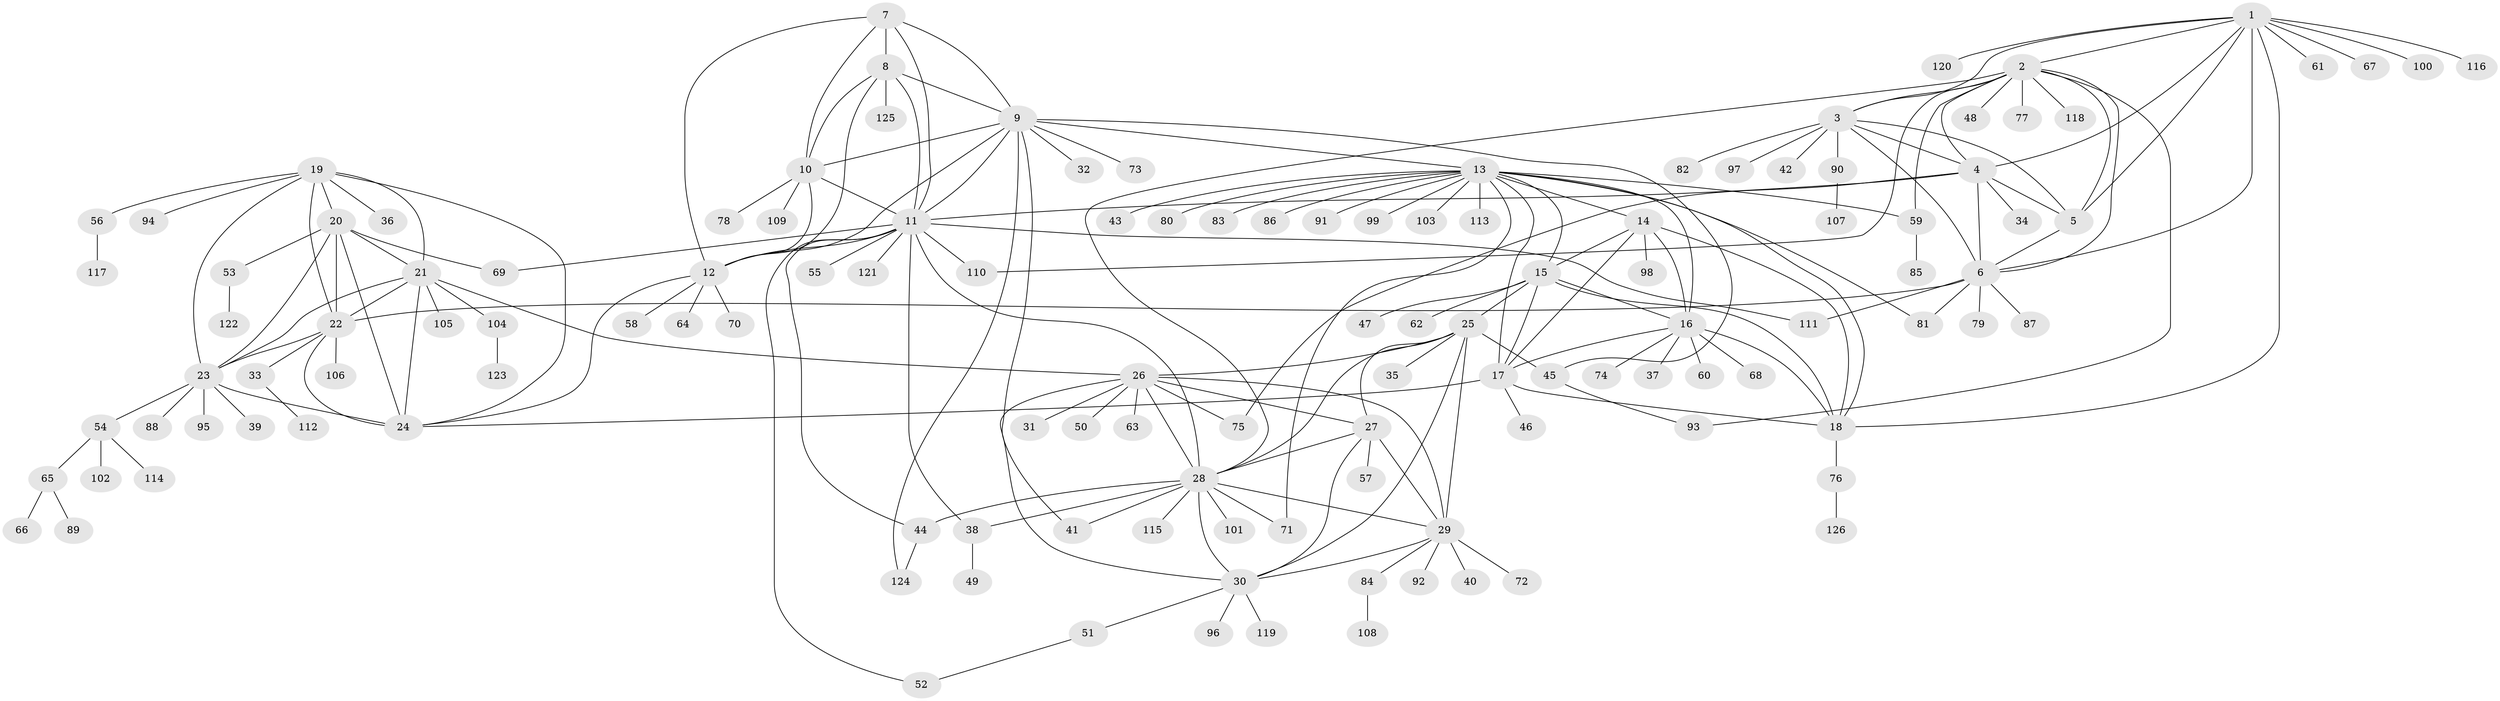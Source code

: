 // coarse degree distribution, {9: 0.041237113402061855, 10: 0.020618556701030927, 8: 0.041237113402061855, 7: 0.020618556701030927, 4: 0.030927835051546393, 15: 0.010309278350515464, 5: 0.020618556701030927, 17: 0.010309278350515464, 6: 0.020618556701030927, 11: 0.010309278350515464, 1: 0.6391752577319587, 2: 0.10309278350515463, 3: 0.030927835051546393}
// Generated by graph-tools (version 1.1) at 2025/52/02/27/25 19:52:17]
// undirected, 126 vertices, 195 edges
graph export_dot {
graph [start="1"]
  node [color=gray90,style=filled];
  1;
  2;
  3;
  4;
  5;
  6;
  7;
  8;
  9;
  10;
  11;
  12;
  13;
  14;
  15;
  16;
  17;
  18;
  19;
  20;
  21;
  22;
  23;
  24;
  25;
  26;
  27;
  28;
  29;
  30;
  31;
  32;
  33;
  34;
  35;
  36;
  37;
  38;
  39;
  40;
  41;
  42;
  43;
  44;
  45;
  46;
  47;
  48;
  49;
  50;
  51;
  52;
  53;
  54;
  55;
  56;
  57;
  58;
  59;
  60;
  61;
  62;
  63;
  64;
  65;
  66;
  67;
  68;
  69;
  70;
  71;
  72;
  73;
  74;
  75;
  76;
  77;
  78;
  79;
  80;
  81;
  82;
  83;
  84;
  85;
  86;
  87;
  88;
  89;
  90;
  91;
  92;
  93;
  94;
  95;
  96;
  97;
  98;
  99;
  100;
  101;
  102;
  103;
  104;
  105;
  106;
  107;
  108;
  109;
  110;
  111;
  112;
  113;
  114;
  115;
  116;
  117;
  118;
  119;
  120;
  121;
  122;
  123;
  124;
  125;
  126;
  1 -- 2;
  1 -- 3;
  1 -- 4;
  1 -- 5;
  1 -- 6;
  1 -- 18;
  1 -- 61;
  1 -- 67;
  1 -- 100;
  1 -- 116;
  1 -- 120;
  2 -- 3;
  2 -- 4;
  2 -- 5;
  2 -- 6;
  2 -- 28;
  2 -- 48;
  2 -- 59;
  2 -- 77;
  2 -- 93;
  2 -- 110;
  2 -- 118;
  3 -- 4;
  3 -- 5;
  3 -- 6;
  3 -- 42;
  3 -- 82;
  3 -- 90;
  3 -- 97;
  4 -- 5;
  4 -- 6;
  4 -- 11;
  4 -- 34;
  4 -- 75;
  5 -- 6;
  6 -- 22;
  6 -- 79;
  6 -- 81;
  6 -- 87;
  6 -- 111;
  7 -- 8;
  7 -- 9;
  7 -- 10;
  7 -- 11;
  7 -- 12;
  8 -- 9;
  8 -- 10;
  8 -- 11;
  8 -- 12;
  8 -- 125;
  9 -- 10;
  9 -- 11;
  9 -- 12;
  9 -- 13;
  9 -- 32;
  9 -- 41;
  9 -- 45;
  9 -- 73;
  9 -- 124;
  10 -- 11;
  10 -- 12;
  10 -- 78;
  10 -- 109;
  11 -- 12;
  11 -- 28;
  11 -- 38;
  11 -- 44;
  11 -- 52;
  11 -- 55;
  11 -- 69;
  11 -- 110;
  11 -- 111;
  11 -- 121;
  12 -- 24;
  12 -- 58;
  12 -- 64;
  12 -- 70;
  13 -- 14;
  13 -- 15;
  13 -- 16;
  13 -- 17;
  13 -- 18;
  13 -- 43;
  13 -- 59;
  13 -- 71;
  13 -- 80;
  13 -- 81;
  13 -- 83;
  13 -- 86;
  13 -- 91;
  13 -- 99;
  13 -- 103;
  13 -- 113;
  14 -- 15;
  14 -- 16;
  14 -- 17;
  14 -- 18;
  14 -- 98;
  15 -- 16;
  15 -- 17;
  15 -- 18;
  15 -- 25;
  15 -- 47;
  15 -- 62;
  16 -- 17;
  16 -- 18;
  16 -- 37;
  16 -- 60;
  16 -- 68;
  16 -- 74;
  17 -- 18;
  17 -- 24;
  17 -- 46;
  18 -- 76;
  19 -- 20;
  19 -- 21;
  19 -- 22;
  19 -- 23;
  19 -- 24;
  19 -- 36;
  19 -- 56;
  19 -- 94;
  20 -- 21;
  20 -- 22;
  20 -- 23;
  20 -- 24;
  20 -- 53;
  20 -- 69;
  21 -- 22;
  21 -- 23;
  21 -- 24;
  21 -- 26;
  21 -- 104;
  21 -- 105;
  22 -- 23;
  22 -- 24;
  22 -- 33;
  22 -- 106;
  23 -- 24;
  23 -- 39;
  23 -- 54;
  23 -- 88;
  23 -- 95;
  25 -- 26;
  25 -- 27;
  25 -- 28;
  25 -- 29;
  25 -- 30;
  25 -- 35;
  25 -- 45;
  26 -- 27;
  26 -- 28;
  26 -- 29;
  26 -- 30;
  26 -- 31;
  26 -- 50;
  26 -- 63;
  26 -- 75;
  27 -- 28;
  27 -- 29;
  27 -- 30;
  27 -- 57;
  28 -- 29;
  28 -- 30;
  28 -- 38;
  28 -- 41;
  28 -- 44;
  28 -- 71;
  28 -- 101;
  28 -- 115;
  29 -- 30;
  29 -- 40;
  29 -- 72;
  29 -- 84;
  29 -- 92;
  30 -- 51;
  30 -- 96;
  30 -- 119;
  33 -- 112;
  38 -- 49;
  44 -- 124;
  45 -- 93;
  51 -- 52;
  53 -- 122;
  54 -- 65;
  54 -- 102;
  54 -- 114;
  56 -- 117;
  59 -- 85;
  65 -- 66;
  65 -- 89;
  76 -- 126;
  84 -- 108;
  90 -- 107;
  104 -- 123;
}
